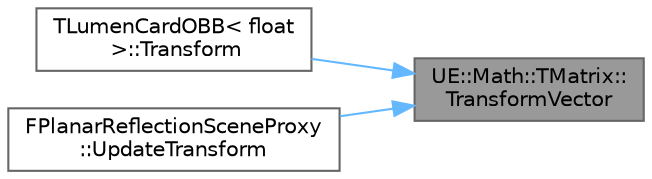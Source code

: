 digraph "UE::Math::TMatrix::TransformVector"
{
 // INTERACTIVE_SVG=YES
 // LATEX_PDF_SIZE
  bgcolor="transparent";
  edge [fontname=Helvetica,fontsize=10,labelfontname=Helvetica,labelfontsize=10];
  node [fontname=Helvetica,fontsize=10,shape=box,height=0.2,width=0.4];
  rankdir="RL";
  Node1 [id="Node000001",label="UE::Math::TMatrix::\lTransformVector",height=0.2,width=0.4,color="gray40", fillcolor="grey60", style="filled", fontcolor="black",tooltip="Transform a direction vector - will not take into account translation part of the TMatrix<T>."];
  Node1 -> Node2 [id="edge1_Node000001_Node000002",dir="back",color="steelblue1",style="solid",tooltip=" "];
  Node2 [id="Node000002",label="TLumenCardOBB\< float\l \>::Transform",height=0.2,width=0.4,color="grey40", fillcolor="white", style="filled",URL="$dd/d8b/classTLumenCardOBB.html#aaf5e45796148ae5a24f8a45e9c8a0dbe",tooltip=" "];
  Node1 -> Node3 [id="edge2_Node000001_Node000003",dir="back",color="steelblue1",style="solid",tooltip=" "];
  Node3 [id="Node000003",label="FPlanarReflectionSceneProxy\l::UpdateTransform",height=0.2,width=0.4,color="grey40", fillcolor="white", style="filled",URL="$d9/d28/classFPlanarReflectionSceneProxy.html#aebd2f4d986be6cf823d059e2d3441a5a",tooltip=" "];
}
